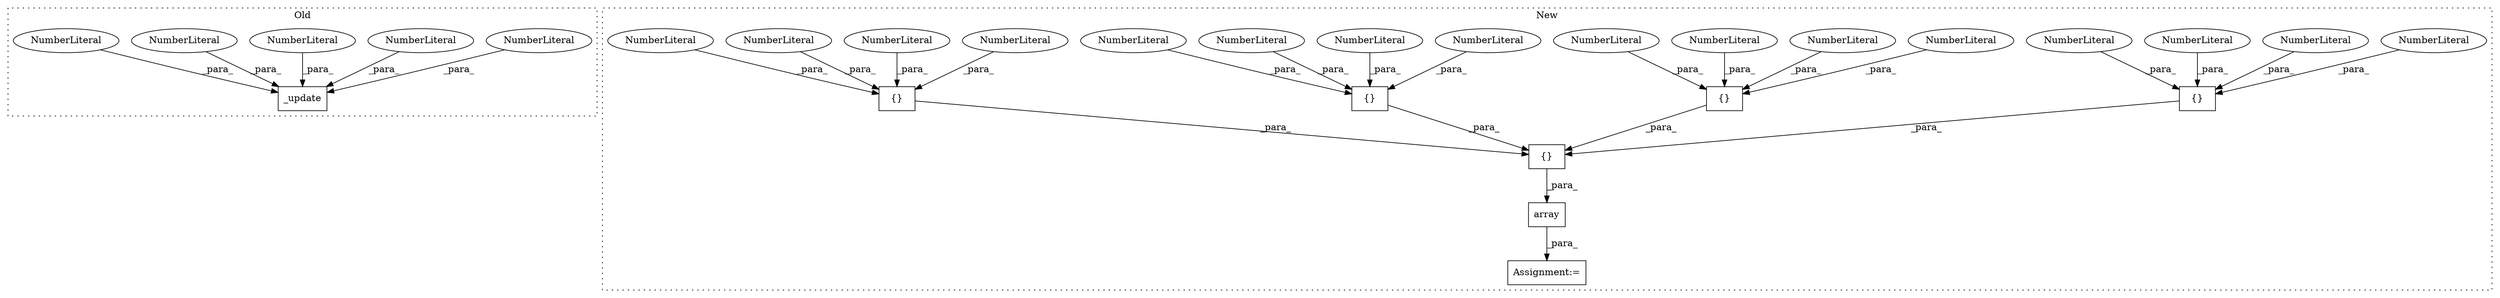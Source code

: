 digraph G {
subgraph cluster0 {
1 [label="_update" a="32" s="1101,1119" l="8,1" shape="box"];
4 [label="NumberLiteral" a="34" s="1113" l="2" shape="ellipse"];
5 [label="NumberLiteral" a="34" s="1109" l="1" shape="ellipse"];
6 [label="NumberLiteral" a="34" s="1116" l="1" shape="ellipse"];
7 [label="NumberLiteral" a="34" s="1118" l="1" shape="ellipse"];
10 [label="NumberLiteral" a="34" s="1111" l="1" shape="ellipse"];
label = "Old";
style="dotted";
}
subgraph cluster1 {
2 [label="array" a="32" s="1090,1253" l="6,1" shape="box"];
3 [label="{}" a="4" s="1156,1198" l="1,1" shape="box"];
8 [label="Assignment:=" a="7" s="1083" l="1" shape="box"];
9 [label="{}" a="4" s="1109,1252" l="1,1" shape="box"];
11 [label="NumberLiteral" a="34" s="1177" l="10" shape="ellipse"];
12 [label="NumberLiteral" a="34" s="1157" l="10" shape="ellipse"];
13 [label="{}" a="4" s="1200,1233" l="1,1" shape="box"];
14 [label="NumberLiteral" a="34" s="1188" l="10" shape="ellipse"];
15 [label="NumberLiteral" a="34" s="1222" l="3" shape="ellipse"];
16 [label="{}" a="4" s="1235,1251" l="1,1" shape="box"];
17 [label="NumberLiteral" a="34" s="1244" l="3" shape="ellipse"];
18 [label="NumberLiteral" a="34" s="1168" l="8" shape="ellipse"];
19 [label="NumberLiteral" a="34" s="1211" l="10" shape="ellipse"];
20 [label="NumberLiteral" a="34" s="1236" l="3" shape="ellipse"];
21 [label="NumberLiteral" a="34" s="1226" l="7" shape="ellipse"];
22 [label="NumberLiteral" a="34" s="1248" l="3" shape="ellipse"];
23 [label="NumberLiteral" a="34" s="1201" l="9" shape="ellipse"];
24 [label="NumberLiteral" a="34" s="1240" l="3" shape="ellipse"];
25 [label="{}" a="4" s="1110,1154" l="1,1" shape="box"];
26 [label="NumberLiteral" a="34" s="1111" l="10" shape="ellipse"];
27 [label="NumberLiteral" a="34" s="1144" l="10" shape="ellipse"];
28 [label="NumberLiteral" a="34" s="1133" l="10" shape="ellipse"];
29 [label="NumberLiteral" a="34" s="1122" l="10" shape="ellipse"];
label = "New";
style="dotted";
}
2 -> 8 [label="_para_"];
3 -> 9 [label="_para_"];
4 -> 1 [label="_para_"];
5 -> 1 [label="_para_"];
6 -> 1 [label="_para_"];
7 -> 1 [label="_para_"];
9 -> 2 [label="_para_"];
10 -> 1 [label="_para_"];
11 -> 3 [label="_para_"];
12 -> 3 [label="_para_"];
13 -> 9 [label="_para_"];
14 -> 3 [label="_para_"];
15 -> 13 [label="_para_"];
16 -> 9 [label="_para_"];
17 -> 16 [label="_para_"];
18 -> 3 [label="_para_"];
19 -> 13 [label="_para_"];
20 -> 16 [label="_para_"];
21 -> 13 [label="_para_"];
22 -> 16 [label="_para_"];
23 -> 13 [label="_para_"];
24 -> 16 [label="_para_"];
25 -> 9 [label="_para_"];
26 -> 25 [label="_para_"];
27 -> 25 [label="_para_"];
28 -> 25 [label="_para_"];
29 -> 25 [label="_para_"];
}